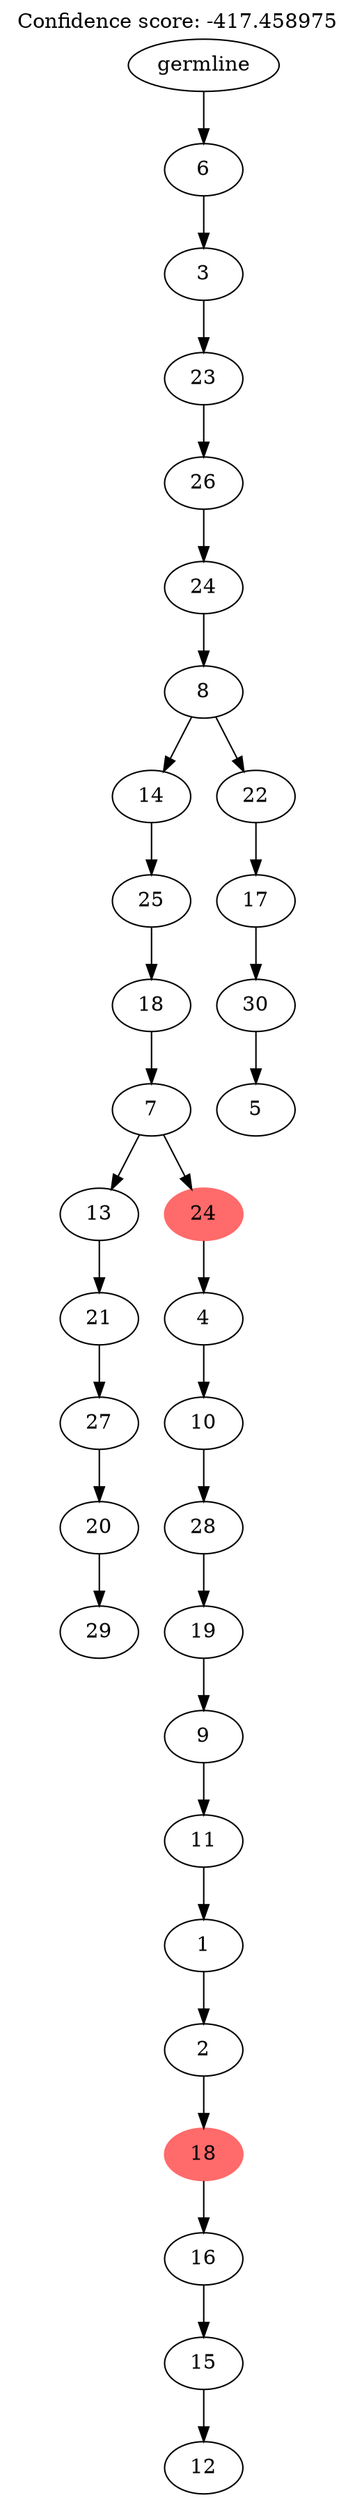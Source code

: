 digraph g {
	"31" -> "32";
	"32" [label="29"];
	"30" -> "31";
	"31" [label="20"];
	"29" -> "30";
	"30" [label="27"];
	"28" -> "29";
	"29" [label="21"];
	"26" -> "27";
	"27" [label="12"];
	"25" -> "26";
	"26" [label="15"];
	"24" -> "25";
	"25" [label="16"];
	"23" -> "24";
	"24" [color=indianred1, style=filled, label="18"];
	"22" -> "23";
	"23" [label="2"];
	"21" -> "22";
	"22" [label="1"];
	"20" -> "21";
	"21" [label="11"];
	"19" -> "20";
	"20" [label="9"];
	"18" -> "19";
	"19" [label="19"];
	"17" -> "18";
	"18" [label="28"];
	"16" -> "17";
	"17" [label="10"];
	"15" -> "16";
	"16" [label="4"];
	"14" -> "15";
	"15" [color=indianred1, style=filled, label="24"];
	"14" -> "28";
	"28" [label="13"];
	"13" -> "14";
	"14" [label="7"];
	"12" -> "13";
	"13" [label="18"];
	"11" -> "12";
	"12" [label="25"];
	"9" -> "10";
	"10" [label="5"];
	"8" -> "9";
	"9" [label="30"];
	"7" -> "8";
	"8" [label="17"];
	"6" -> "7";
	"7" [label="22"];
	"6" -> "11";
	"11" [label="14"];
	"5" -> "6";
	"6" [label="8"];
	"4" -> "5";
	"5" [label="24"];
	"3" -> "4";
	"4" [label="26"];
	"2" -> "3";
	"3" [label="23"];
	"1" -> "2";
	"2" [label="3"];
	"0" -> "1";
	"1" [label="6"];
	"0" [label="germline"];
	labelloc="t";
	label="Confidence score: -417.458975";
}

